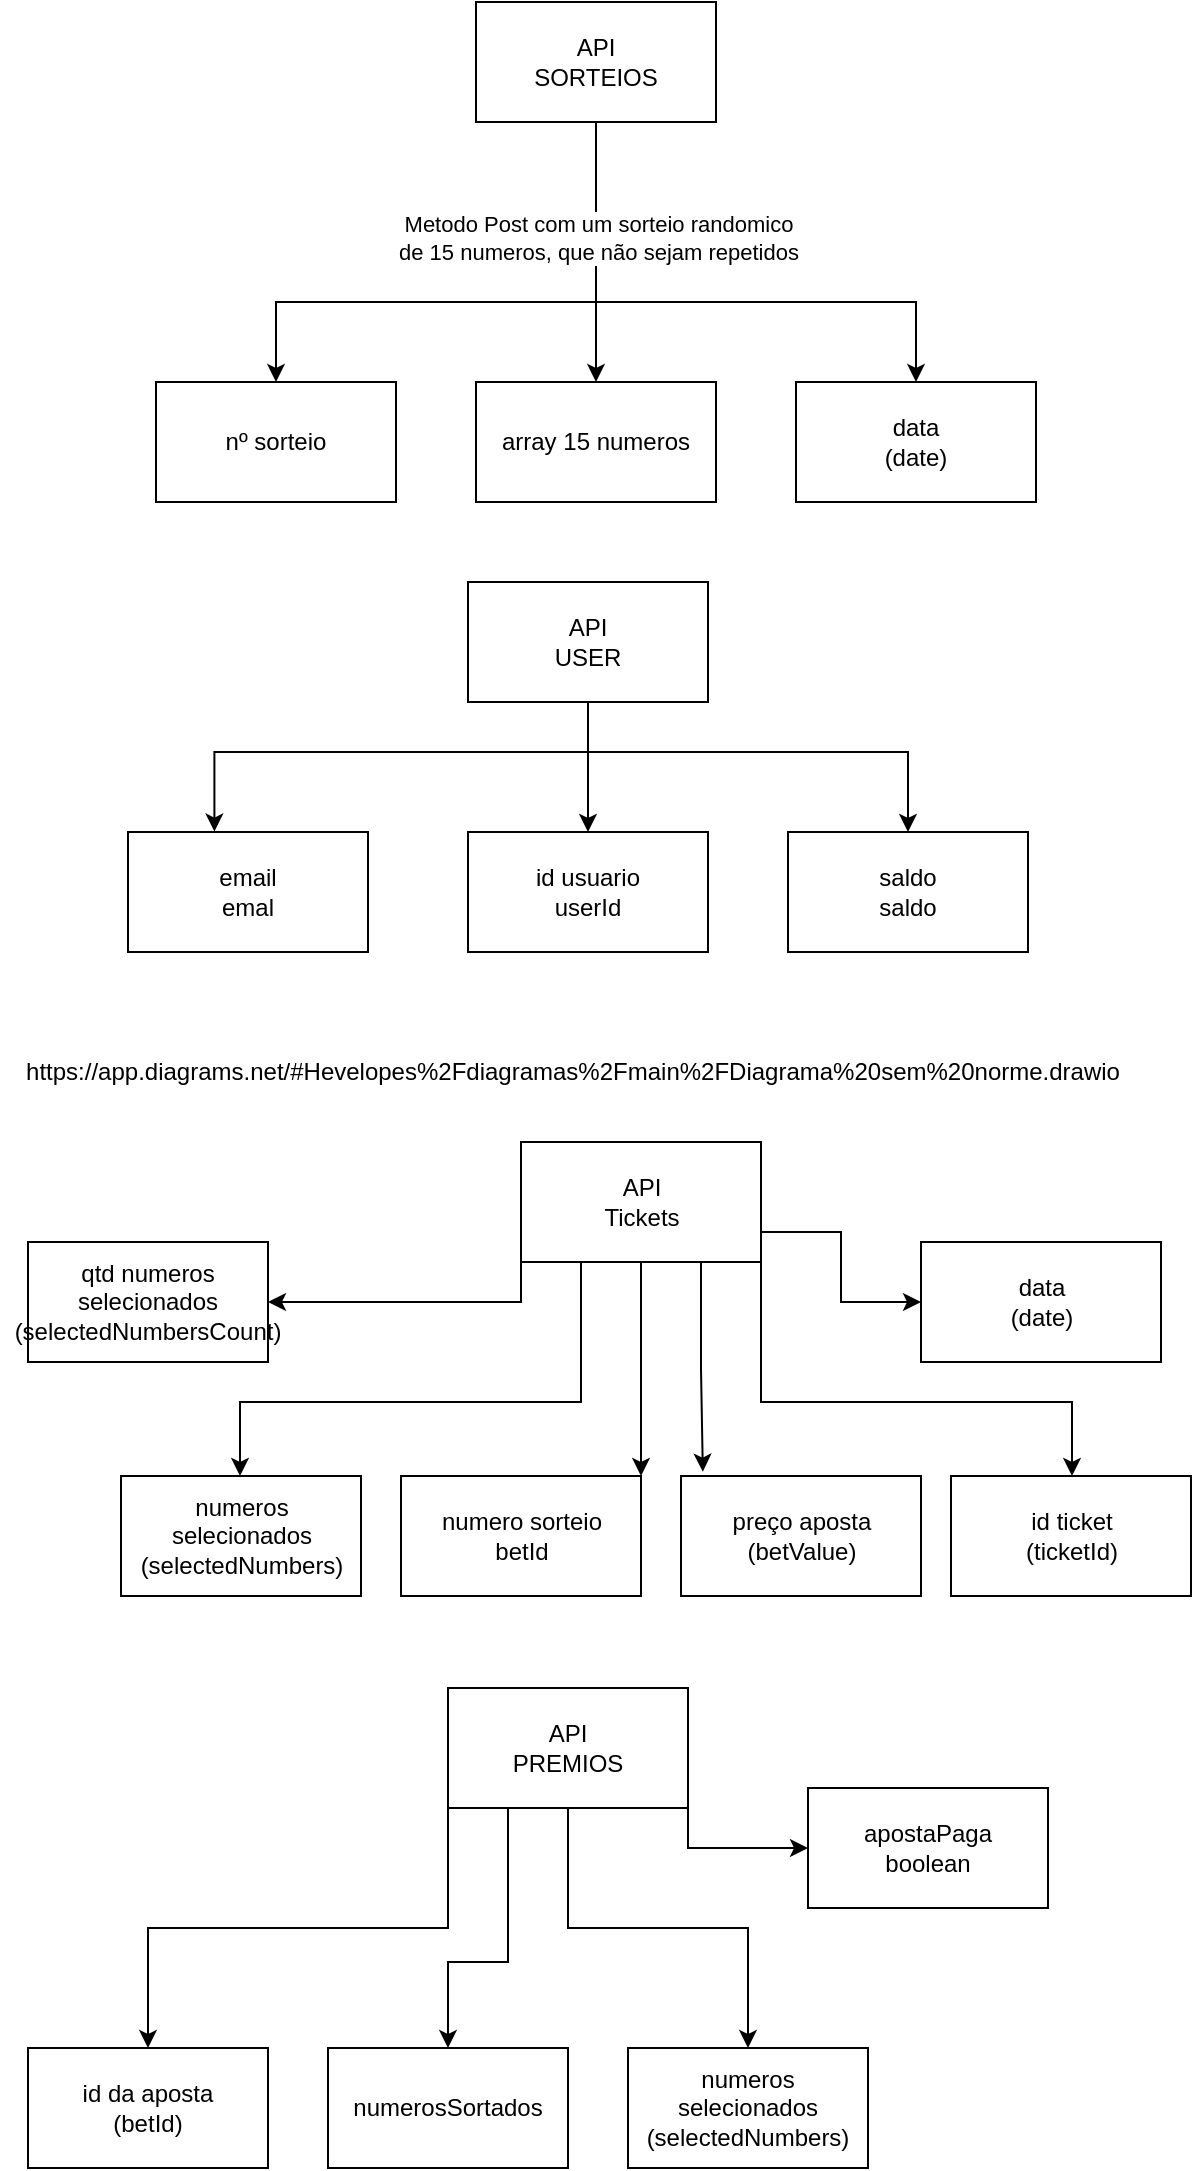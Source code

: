 <mxfile version="21.1.8" type="github">
  <diagram name="Página-1" id="LDEoYNo0WsIWAV5cOLvl">
    <mxGraphModel dx="1386" dy="1925" grid="1" gridSize="10" guides="1" tooltips="1" connect="1" arrows="1" fold="1" page="1" pageScale="1" pageWidth="827" pageHeight="1169" math="0" shadow="0">
      <root>
        <mxCell id="0" />
        <mxCell id="1" parent="0" />
        <mxCell id="R3lp2fc2N_ukTkgj45sd-3" style="edgeStyle=orthogonalEdgeStyle;rounded=0;orthogonalLoop=1;jettySize=auto;html=1;entryX=0.5;entryY=0;entryDx=0;entryDy=0;" parent="1" source="R3lp2fc2N_ukTkgj45sd-1" target="R3lp2fc2N_ukTkgj45sd-2" edge="1">
          <mxGeometry relative="1" as="geometry">
            <Array as="points">
              <mxPoint x="414" y="-960" />
              <mxPoint x="414" y="-960" />
            </Array>
          </mxGeometry>
        </mxCell>
        <mxCell id="R3lp2fc2N_ukTkgj45sd-4" value="Metodo Post com um sorteio randomico &lt;br&gt;de 15 numeros, que não sejam repetidos" style="edgeLabel;html=1;align=center;verticalAlign=middle;resizable=0;points=[];" parent="R3lp2fc2N_ukTkgj45sd-3" vertex="1" connectable="0">
          <mxGeometry x="-0.113" y="1" relative="1" as="geometry">
            <mxPoint as="offset" />
          </mxGeometry>
        </mxCell>
        <mxCell id="R3lp2fc2N_ukTkgj45sd-1" value="API&lt;br&gt;SORTEIOS" style="rounded=0;whiteSpace=wrap;html=1;" parent="1" vertex="1">
          <mxGeometry x="354" y="-1120" width="120" height="60" as="geometry" />
        </mxCell>
        <mxCell id="R3lp2fc2N_ukTkgj45sd-2" value="array 15 numeros" style="rounded=0;whiteSpace=wrap;html=1;" parent="1" vertex="1">
          <mxGeometry x="354" y="-930" width="120" height="60" as="geometry" />
        </mxCell>
        <mxCell id="R3lp2fc2N_ukTkgj45sd-6" style="edgeStyle=orthogonalEdgeStyle;rounded=0;orthogonalLoop=1;jettySize=auto;html=1;endArrow=none;endFill=0;startArrow=classic;startFill=1;" parent="1" source="R3lp2fc2N_ukTkgj45sd-5" edge="1">
          <mxGeometry relative="1" as="geometry">
            <mxPoint x="414" y="-970" as="targetPoint" />
            <Array as="points">
              <mxPoint x="254" y="-970" />
            </Array>
          </mxGeometry>
        </mxCell>
        <mxCell id="R3lp2fc2N_ukTkgj45sd-5" value="nº sorteio" style="rounded=0;whiteSpace=wrap;html=1;" parent="1" vertex="1">
          <mxGeometry x="194" y="-930" width="120" height="60" as="geometry" />
        </mxCell>
        <mxCell id="CSaivha2lGf-yj_fjkFu-6" style="edgeStyle=orthogonalEdgeStyle;rounded=0;orthogonalLoop=1;jettySize=auto;html=1;exitX=0;exitY=1;exitDx=0;exitDy=0;" parent="1" source="R3lp2fc2N_ukTkgj45sd-7" target="p895W6Y1u3VLtSxfysHn-2" edge="1">
          <mxGeometry relative="1" as="geometry" />
        </mxCell>
        <mxCell id="CSaivha2lGf-yj_fjkFu-7" style="edgeStyle=orthogonalEdgeStyle;rounded=0;orthogonalLoop=1;jettySize=auto;html=1;exitX=0.25;exitY=1;exitDx=0;exitDy=0;" parent="1" source="R3lp2fc2N_ukTkgj45sd-7" target="R3lp2fc2N_ukTkgj45sd-8" edge="1">
          <mxGeometry relative="1" as="geometry">
            <Array as="points">
              <mxPoint x="406" y="-420" />
              <mxPoint x="236" y="-420" />
            </Array>
          </mxGeometry>
        </mxCell>
        <mxCell id="CSaivha2lGf-yj_fjkFu-8" style="edgeStyle=orthogonalEdgeStyle;rounded=0;orthogonalLoop=1;jettySize=auto;html=1;entryX=1;entryY=0;entryDx=0;entryDy=0;" parent="1" source="R3lp2fc2N_ukTkgj45sd-7" target="p895W6Y1u3VLtSxfysHn-10" edge="1">
          <mxGeometry relative="1" as="geometry" />
        </mxCell>
        <mxCell id="CSaivha2lGf-yj_fjkFu-9" style="edgeStyle=orthogonalEdgeStyle;rounded=0;orthogonalLoop=1;jettySize=auto;html=1;exitX=0.75;exitY=1;exitDx=0;exitDy=0;entryX=0.091;entryY=-0.036;entryDx=0;entryDy=0;entryPerimeter=0;" parent="1" source="R3lp2fc2N_ukTkgj45sd-7" target="R3lp2fc2N_ukTkgj45sd-14" edge="1">
          <mxGeometry relative="1" as="geometry" />
        </mxCell>
        <mxCell id="CSaivha2lGf-yj_fjkFu-10" style="edgeStyle=orthogonalEdgeStyle;rounded=0;orthogonalLoop=1;jettySize=auto;html=1;exitX=1;exitY=1;exitDx=0;exitDy=0;" parent="1" source="R3lp2fc2N_ukTkgj45sd-7" target="p895W6Y1u3VLtSxfysHn-1" edge="1">
          <mxGeometry relative="1" as="geometry">
            <Array as="points">
              <mxPoint x="496" y="-420" />
              <mxPoint x="652" y="-420" />
            </Array>
          </mxGeometry>
        </mxCell>
        <mxCell id="CSaivha2lGf-yj_fjkFu-11" style="edgeStyle=orthogonalEdgeStyle;rounded=0;orthogonalLoop=1;jettySize=auto;html=1;exitX=1;exitY=0.75;exitDx=0;exitDy=0;entryX=0;entryY=0.5;entryDx=0;entryDy=0;" parent="1" source="R3lp2fc2N_ukTkgj45sd-7" target="R3lp2fc2N_ukTkgj45sd-13" edge="1">
          <mxGeometry relative="1" as="geometry" />
        </mxCell>
        <mxCell id="R3lp2fc2N_ukTkgj45sd-7" value="API&lt;br&gt;Tickets" style="rounded=0;whiteSpace=wrap;html=1;" parent="1" vertex="1">
          <mxGeometry x="376.5" y="-550" width="120" height="60" as="geometry" />
        </mxCell>
        <mxCell id="R3lp2fc2N_ukTkgj45sd-8" value="numeros selecionados&lt;br&gt;(selectedNumbers)" style="rounded=0;whiteSpace=wrap;html=1;" parent="1" vertex="1">
          <mxGeometry x="176.5" y="-383" width="120" height="60" as="geometry" />
        </mxCell>
        <mxCell id="R3lp2fc2N_ukTkgj45sd-10" value="id da aposta&lt;br&gt;(betId)" style="rounded=0;whiteSpace=wrap;html=1;" parent="1" vertex="1">
          <mxGeometry x="130" y="-97" width="120" height="60" as="geometry" />
        </mxCell>
        <mxCell id="R3lp2fc2N_ukTkgj45sd-13" value="data&lt;br&gt;(date)" style="rounded=0;whiteSpace=wrap;html=1;" parent="1" vertex="1">
          <mxGeometry x="576.5" y="-500" width="120" height="60" as="geometry" />
        </mxCell>
        <mxCell id="R3lp2fc2N_ukTkgj45sd-14" value="preço aposta&lt;br&gt;(betValue)" style="rounded=0;whiteSpace=wrap;html=1;" parent="1" vertex="1">
          <mxGeometry x="456.5" y="-383" width="120" height="60" as="geometry" />
        </mxCell>
        <mxCell id="R3lp2fc2N_ukTkgj45sd-19" value="https://app.diagrams.net/#Hevelopes%2Fdiagramas%2Fmain%2FDiagrama%20sem%20norme.drawio" style="text;html=1;align=center;verticalAlign=middle;resizable=0;points=[];autosize=1;strokeColor=none;fillColor=none;" parent="1" vertex="1">
          <mxGeometry x="116.5" y="-600" width="570" height="30" as="geometry" />
        </mxCell>
        <mxCell id="CSaivha2lGf-yj_fjkFu-4" style="edgeStyle=orthogonalEdgeStyle;rounded=0;orthogonalLoop=1;jettySize=auto;html=1;entryX=0.5;entryY=0;entryDx=0;entryDy=0;" parent="1" source="pfoQ1G07Xg3hc_mOFHfe-1" target="p895W6Y1u3VLtSxfysHn-3" edge="1">
          <mxGeometry relative="1" as="geometry" />
        </mxCell>
        <mxCell id="pfoQ1G07Xg3hc_mOFHfe-1" value="API&lt;br&gt;USER" style="rounded=0;whiteSpace=wrap;html=1;" parent="1" vertex="1">
          <mxGeometry x="350" y="-830" width="120" height="60" as="geometry" />
        </mxCell>
        <mxCell id="p895W6Y1u3VLtSxfysHn-1" value="id ticket&lt;br&gt;(ticketId)" style="rounded=0;whiteSpace=wrap;html=1;" parent="1" vertex="1">
          <mxGeometry x="591.5" y="-383" width="120" height="60" as="geometry" />
        </mxCell>
        <mxCell id="p895W6Y1u3VLtSxfysHn-2" value="qtd numeros selecionados&lt;br&gt;(selectedNumbersCount)" style="rounded=0;whiteSpace=wrap;html=1;" parent="1" vertex="1">
          <mxGeometry x="130" y="-500" width="120" height="60" as="geometry" />
        </mxCell>
        <mxCell id="p895W6Y1u3VLtSxfysHn-3" value="id usuario&lt;br&gt;userId" style="rounded=0;whiteSpace=wrap;html=1;" parent="1" vertex="1">
          <mxGeometry x="350" y="-705" width="120" height="60" as="geometry" />
        </mxCell>
        <mxCell id="CSaivha2lGf-yj_fjkFu-5" style="edgeStyle=orthogonalEdgeStyle;rounded=0;orthogonalLoop=1;jettySize=auto;html=1;endArrow=classic;endFill=1;startArrow=classic;startFill=1;entryX=0.36;entryY=-0.004;entryDx=0;entryDy=0;entryPerimeter=0;" parent="1" source="p895W6Y1u3VLtSxfysHn-4" target="CSaivha2lGf-yj_fjkFu-3" edge="1">
          <mxGeometry relative="1" as="geometry">
            <mxPoint x="410" y="-755" as="targetPoint" />
            <Array as="points">
              <mxPoint x="570" y="-745" />
              <mxPoint x="223" y="-745" />
            </Array>
          </mxGeometry>
        </mxCell>
        <mxCell id="p895W6Y1u3VLtSxfysHn-4" value="saldo&lt;br&gt;saldo" style="rounded=0;whiteSpace=wrap;html=1;" parent="1" vertex="1">
          <mxGeometry x="510" y="-705" width="120" height="60" as="geometry" />
        </mxCell>
        <mxCell id="CSaivha2lGf-yj_fjkFu-12" style="edgeStyle=orthogonalEdgeStyle;rounded=0;orthogonalLoop=1;jettySize=auto;html=1;exitX=0;exitY=1;exitDx=0;exitDy=0;" parent="1" source="p895W6Y1u3VLtSxfysHn-6" target="R3lp2fc2N_ukTkgj45sd-10" edge="1">
          <mxGeometry relative="1" as="geometry" />
        </mxCell>
        <mxCell id="CSaivha2lGf-yj_fjkFu-13" style="edgeStyle=orthogonalEdgeStyle;rounded=0;orthogonalLoop=1;jettySize=auto;html=1;exitX=0.25;exitY=1;exitDx=0;exitDy=0;" parent="1" source="p895W6Y1u3VLtSxfysHn-6" target="p895W6Y1u3VLtSxfysHn-7" edge="1">
          <mxGeometry relative="1" as="geometry">
            <Array as="points">
              <mxPoint x="370" y="-140" />
              <mxPoint x="340" y="-140" />
            </Array>
          </mxGeometry>
        </mxCell>
        <mxCell id="CSaivha2lGf-yj_fjkFu-14" style="edgeStyle=orthogonalEdgeStyle;rounded=0;orthogonalLoop=1;jettySize=auto;html=1;entryX=0.5;entryY=0;entryDx=0;entryDy=0;" parent="1" source="p895W6Y1u3VLtSxfysHn-6" target="p895W6Y1u3VLtSxfysHn-8" edge="1">
          <mxGeometry relative="1" as="geometry" />
        </mxCell>
        <mxCell id="CSaivha2lGf-yj_fjkFu-16" style="edgeStyle=orthogonalEdgeStyle;rounded=0;orthogonalLoop=1;jettySize=auto;html=1;exitX=1;exitY=1;exitDx=0;exitDy=0;entryX=0;entryY=0.5;entryDx=0;entryDy=0;" parent="1" source="p895W6Y1u3VLtSxfysHn-6" target="p895W6Y1u3VLtSxfysHn-9" edge="1">
          <mxGeometry relative="1" as="geometry" />
        </mxCell>
        <mxCell id="p895W6Y1u3VLtSxfysHn-6" value="API&lt;br&gt;PREMIOS" style="rounded=0;whiteSpace=wrap;html=1;" parent="1" vertex="1">
          <mxGeometry x="340" y="-277" width="120" height="60" as="geometry" />
        </mxCell>
        <mxCell id="p895W6Y1u3VLtSxfysHn-7" value="numerosSortados" style="rounded=0;whiteSpace=wrap;html=1;" parent="1" vertex="1">
          <mxGeometry x="280" y="-97" width="120" height="60" as="geometry" />
        </mxCell>
        <mxCell id="p895W6Y1u3VLtSxfysHn-8" value="numeros selecionados&lt;br&gt;(selectedNumbers)" style="rounded=0;whiteSpace=wrap;html=1;" parent="1" vertex="1">
          <mxGeometry x="430" y="-97" width="120" height="60" as="geometry" />
        </mxCell>
        <mxCell id="p895W6Y1u3VLtSxfysHn-9" value="apostaPaga&lt;br&gt;boolean" style="rounded=0;whiteSpace=wrap;html=1;" parent="1" vertex="1">
          <mxGeometry x="520" y="-227" width="120" height="60" as="geometry" />
        </mxCell>
        <mxCell id="p895W6Y1u3VLtSxfysHn-10" value="numero sorteio&lt;br&gt;betId" style="rounded=0;whiteSpace=wrap;html=1;" parent="1" vertex="1">
          <mxGeometry x="316.5" y="-383" width="120" height="60" as="geometry" />
        </mxCell>
        <mxCell id="CSaivha2lGf-yj_fjkFu-2" style="edgeStyle=orthogonalEdgeStyle;rounded=0;orthogonalLoop=1;jettySize=auto;html=1;endArrow=none;endFill=0;startArrow=classic;startFill=1;" parent="1" source="CSaivha2lGf-yj_fjkFu-1" edge="1">
          <mxGeometry relative="1" as="geometry">
            <mxPoint x="414" y="-980" as="targetPoint" />
            <Array as="points">
              <mxPoint x="574" y="-970" />
              <mxPoint x="414" y="-970" />
            </Array>
          </mxGeometry>
        </mxCell>
        <mxCell id="CSaivha2lGf-yj_fjkFu-1" value="data&lt;br&gt;(date)" style="rounded=0;whiteSpace=wrap;html=1;" parent="1" vertex="1">
          <mxGeometry x="514" y="-930" width="120" height="60" as="geometry" />
        </mxCell>
        <mxCell id="CSaivha2lGf-yj_fjkFu-3" value="email&lt;br&gt;emal" style="rounded=0;whiteSpace=wrap;html=1;" parent="1" vertex="1">
          <mxGeometry x="180" y="-705" width="120" height="60" as="geometry" />
        </mxCell>
      </root>
    </mxGraphModel>
  </diagram>
</mxfile>
